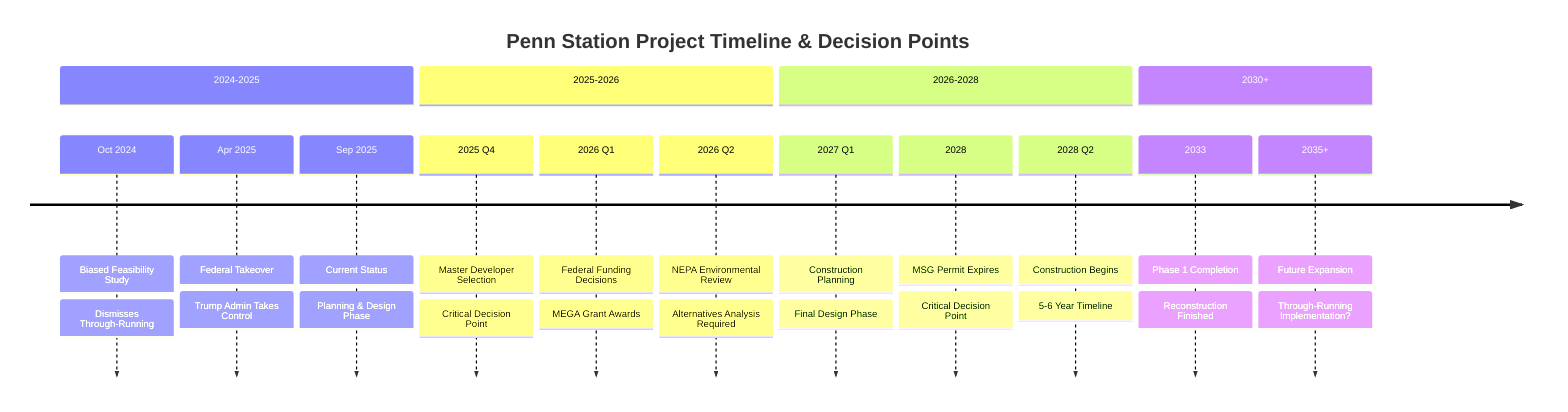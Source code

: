 timeline
    title Penn Station Project Timeline & Decision Points
    
    section 2024-2025
        Oct 2024 : Biased Feasibility Study
                 : Dismisses Through-Running
        Apr 2025 : Federal Takeover
                 : Trump Admin Takes Control
        Sep 2025 : Current Status
                 : Planning & Design Phase
    
    section 2025-2026
        2025 Q4  : Master Developer Selection
                 : Critical Decision Point
        2026 Q1  : Federal Funding Decisions
                 : MEGA Grant Awards
        2026 Q2  : NEPA Environmental Review
                 : Alternatives Analysis Required
    
    section 2026-2028
        2027 Q1  : Construction Planning
                 : Final Design Phase
        2028     : MSG Permit Expires
                 : Critical Decision Point
        2028 Q2  : Construction Begins
                 : 5-6 Year Timeline
    
    section 2030+
        2033     : Phase 1 Completion
                 : Reconstruction Finished
        2035+    : Future Expansion
                 : Through-Running Implementation?